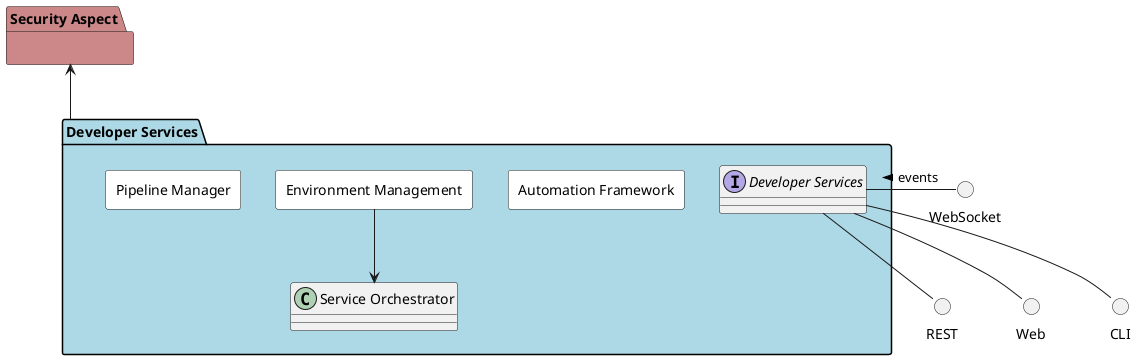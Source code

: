 @startuml


package "Security Aspect" #cc8888 {

}


package "Developer Services" #lightblue {

    interface "Developer Services" as i {
    
    
    }
}

circle REST
circle Web
circle CLI
circle WebSocket

i -down- Web
i -down- CLI
i -down- REST
WebSocket -left- i: events >

package "Developer Services" #lightblue {


rectangle "Automation Framework" #white {
}

rectangle "Environment Management" #white {
}

rectangle "Pipeline Manager" #white {
}

    "Environment Management" --> "Service Orchestrator"
    
}


    "Security Aspect" <-- "Developer Services"


@enduml
